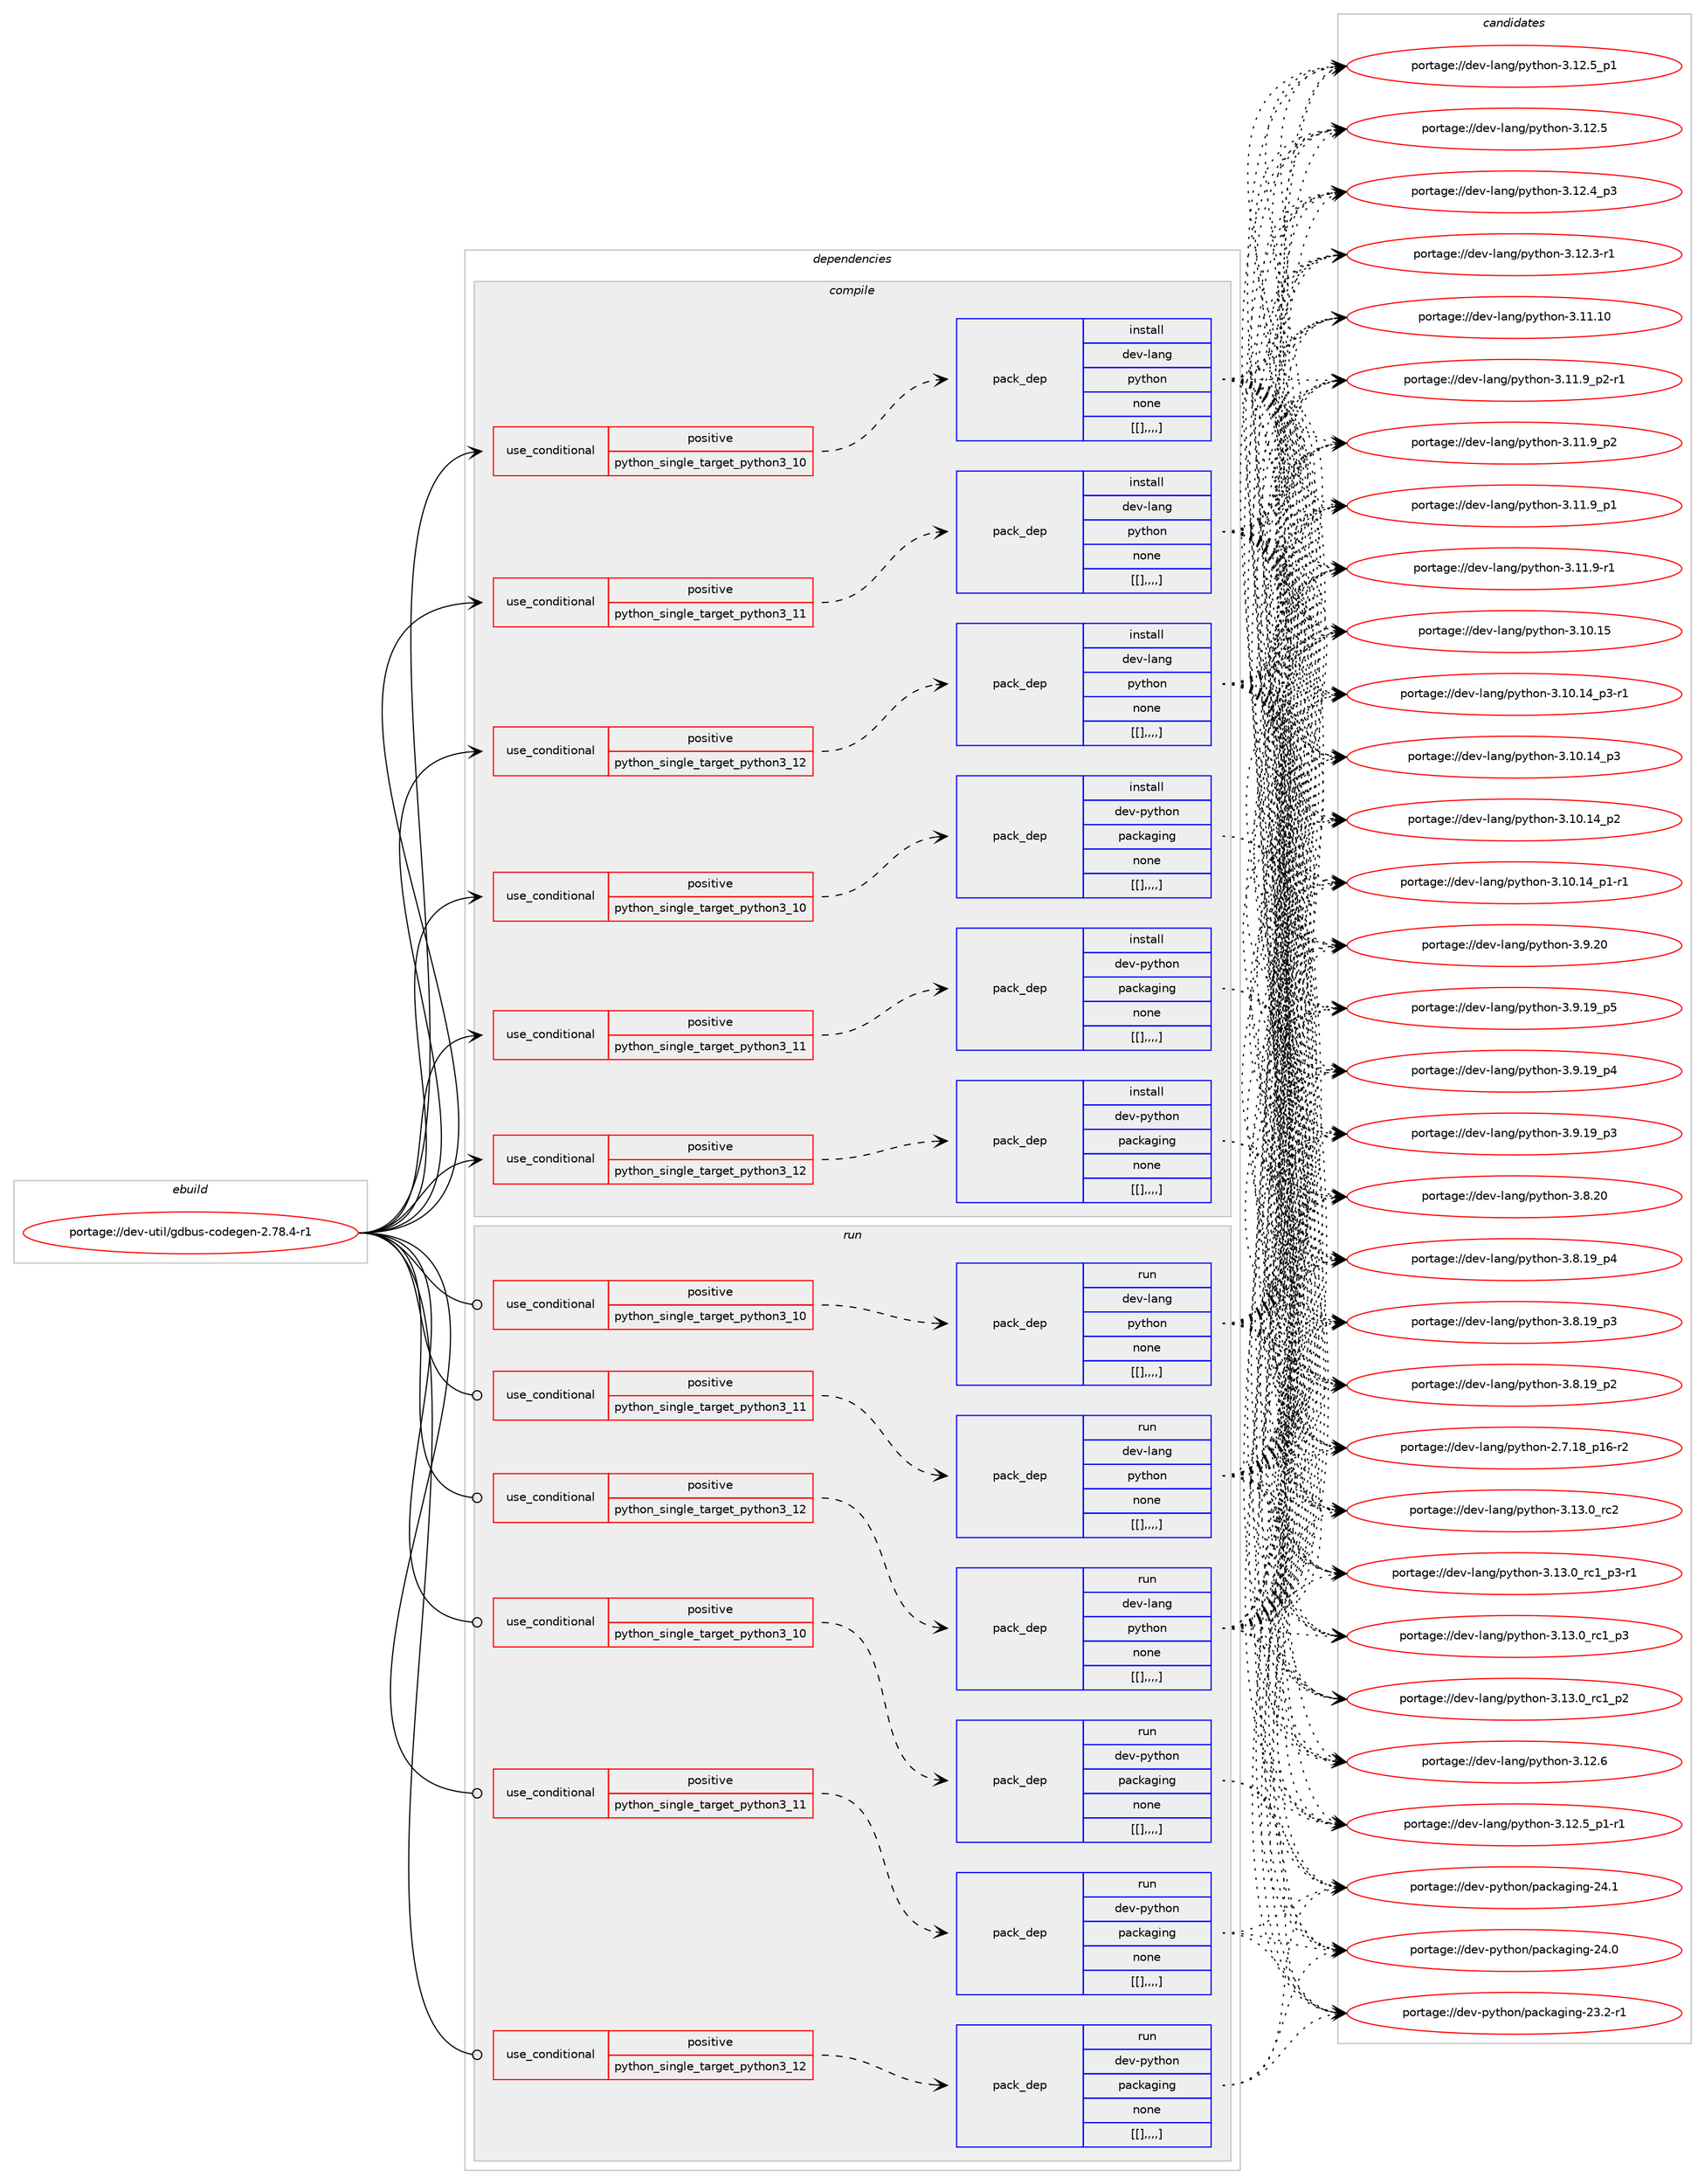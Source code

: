digraph prolog {

# *************
# Graph options
# *************

newrank=true;
concentrate=true;
compound=true;
graph [rankdir=LR,fontname=Helvetica,fontsize=10,ranksep=1.5];#, ranksep=2.5, nodesep=0.2];
edge  [arrowhead=vee];
node  [fontname=Helvetica,fontsize=10];

# **********
# The ebuild
# **********

subgraph cluster_leftcol {
color=gray;
label=<<i>ebuild</i>>;
id [label="portage://dev-util/gdbus-codegen-2.78.4-r1", color=red, width=4, href="../dev-util/gdbus-codegen-2.78.4-r1.svg"];
}

# ****************
# The dependencies
# ****************

subgraph cluster_midcol {
color=gray;
label=<<i>dependencies</i>>;
subgraph cluster_compile {
fillcolor="#eeeeee";
style=filled;
label=<<i>compile</i>>;
subgraph cond62164 {
dependency218023 [label=<<TABLE BORDER="0" CELLBORDER="1" CELLSPACING="0" CELLPADDING="4"><TR><TD ROWSPAN="3" CELLPADDING="10">use_conditional</TD></TR><TR><TD>positive</TD></TR><TR><TD>python_single_target_python3_10</TD></TR></TABLE>>, shape=none, color=red];
subgraph pack154457 {
dependency218024 [label=<<TABLE BORDER="0" CELLBORDER="1" CELLSPACING="0" CELLPADDING="4" WIDTH="220"><TR><TD ROWSPAN="6" CELLPADDING="30">pack_dep</TD></TR><TR><TD WIDTH="110">install</TD></TR><TR><TD>dev-lang</TD></TR><TR><TD>python</TD></TR><TR><TD>none</TD></TR><TR><TD>[[],,,,]</TD></TR></TABLE>>, shape=none, color=blue];
}
dependency218023:e -> dependency218024:w [weight=20,style="dashed",arrowhead="vee"];
}
id:e -> dependency218023:w [weight=20,style="solid",arrowhead="vee"];
subgraph cond62165 {
dependency218025 [label=<<TABLE BORDER="0" CELLBORDER="1" CELLSPACING="0" CELLPADDING="4"><TR><TD ROWSPAN="3" CELLPADDING="10">use_conditional</TD></TR><TR><TD>positive</TD></TR><TR><TD>python_single_target_python3_10</TD></TR></TABLE>>, shape=none, color=red];
subgraph pack154458 {
dependency218026 [label=<<TABLE BORDER="0" CELLBORDER="1" CELLSPACING="0" CELLPADDING="4" WIDTH="220"><TR><TD ROWSPAN="6" CELLPADDING="30">pack_dep</TD></TR><TR><TD WIDTH="110">install</TD></TR><TR><TD>dev-python</TD></TR><TR><TD>packaging</TD></TR><TR><TD>none</TD></TR><TR><TD>[[],,,,]</TD></TR></TABLE>>, shape=none, color=blue];
}
dependency218025:e -> dependency218026:w [weight=20,style="dashed",arrowhead="vee"];
}
id:e -> dependency218025:w [weight=20,style="solid",arrowhead="vee"];
subgraph cond62166 {
dependency218027 [label=<<TABLE BORDER="0" CELLBORDER="1" CELLSPACING="0" CELLPADDING="4"><TR><TD ROWSPAN="3" CELLPADDING="10">use_conditional</TD></TR><TR><TD>positive</TD></TR><TR><TD>python_single_target_python3_11</TD></TR></TABLE>>, shape=none, color=red];
subgraph pack154459 {
dependency218028 [label=<<TABLE BORDER="0" CELLBORDER="1" CELLSPACING="0" CELLPADDING="4" WIDTH="220"><TR><TD ROWSPAN="6" CELLPADDING="30">pack_dep</TD></TR><TR><TD WIDTH="110">install</TD></TR><TR><TD>dev-lang</TD></TR><TR><TD>python</TD></TR><TR><TD>none</TD></TR><TR><TD>[[],,,,]</TD></TR></TABLE>>, shape=none, color=blue];
}
dependency218027:e -> dependency218028:w [weight=20,style="dashed",arrowhead="vee"];
}
id:e -> dependency218027:w [weight=20,style="solid",arrowhead="vee"];
subgraph cond62167 {
dependency218029 [label=<<TABLE BORDER="0" CELLBORDER="1" CELLSPACING="0" CELLPADDING="4"><TR><TD ROWSPAN="3" CELLPADDING="10">use_conditional</TD></TR><TR><TD>positive</TD></TR><TR><TD>python_single_target_python3_11</TD></TR></TABLE>>, shape=none, color=red];
subgraph pack154460 {
dependency218030 [label=<<TABLE BORDER="0" CELLBORDER="1" CELLSPACING="0" CELLPADDING="4" WIDTH="220"><TR><TD ROWSPAN="6" CELLPADDING="30">pack_dep</TD></TR><TR><TD WIDTH="110">install</TD></TR><TR><TD>dev-python</TD></TR><TR><TD>packaging</TD></TR><TR><TD>none</TD></TR><TR><TD>[[],,,,]</TD></TR></TABLE>>, shape=none, color=blue];
}
dependency218029:e -> dependency218030:w [weight=20,style="dashed",arrowhead="vee"];
}
id:e -> dependency218029:w [weight=20,style="solid",arrowhead="vee"];
subgraph cond62168 {
dependency218031 [label=<<TABLE BORDER="0" CELLBORDER="1" CELLSPACING="0" CELLPADDING="4"><TR><TD ROWSPAN="3" CELLPADDING="10">use_conditional</TD></TR><TR><TD>positive</TD></TR><TR><TD>python_single_target_python3_12</TD></TR></TABLE>>, shape=none, color=red];
subgraph pack154461 {
dependency218032 [label=<<TABLE BORDER="0" CELLBORDER="1" CELLSPACING="0" CELLPADDING="4" WIDTH="220"><TR><TD ROWSPAN="6" CELLPADDING="30">pack_dep</TD></TR><TR><TD WIDTH="110">install</TD></TR><TR><TD>dev-lang</TD></TR><TR><TD>python</TD></TR><TR><TD>none</TD></TR><TR><TD>[[],,,,]</TD></TR></TABLE>>, shape=none, color=blue];
}
dependency218031:e -> dependency218032:w [weight=20,style="dashed",arrowhead="vee"];
}
id:e -> dependency218031:w [weight=20,style="solid",arrowhead="vee"];
subgraph cond62169 {
dependency218033 [label=<<TABLE BORDER="0" CELLBORDER="1" CELLSPACING="0" CELLPADDING="4"><TR><TD ROWSPAN="3" CELLPADDING="10">use_conditional</TD></TR><TR><TD>positive</TD></TR><TR><TD>python_single_target_python3_12</TD></TR></TABLE>>, shape=none, color=red];
subgraph pack154462 {
dependency218034 [label=<<TABLE BORDER="0" CELLBORDER="1" CELLSPACING="0" CELLPADDING="4" WIDTH="220"><TR><TD ROWSPAN="6" CELLPADDING="30">pack_dep</TD></TR><TR><TD WIDTH="110">install</TD></TR><TR><TD>dev-python</TD></TR><TR><TD>packaging</TD></TR><TR><TD>none</TD></TR><TR><TD>[[],,,,]</TD></TR></TABLE>>, shape=none, color=blue];
}
dependency218033:e -> dependency218034:w [weight=20,style="dashed",arrowhead="vee"];
}
id:e -> dependency218033:w [weight=20,style="solid",arrowhead="vee"];
}
subgraph cluster_compileandrun {
fillcolor="#eeeeee";
style=filled;
label=<<i>compile and run</i>>;
}
subgraph cluster_run {
fillcolor="#eeeeee";
style=filled;
label=<<i>run</i>>;
subgraph cond62170 {
dependency218035 [label=<<TABLE BORDER="0" CELLBORDER="1" CELLSPACING="0" CELLPADDING="4"><TR><TD ROWSPAN="3" CELLPADDING="10">use_conditional</TD></TR><TR><TD>positive</TD></TR><TR><TD>python_single_target_python3_10</TD></TR></TABLE>>, shape=none, color=red];
subgraph pack154463 {
dependency218036 [label=<<TABLE BORDER="0" CELLBORDER="1" CELLSPACING="0" CELLPADDING="4" WIDTH="220"><TR><TD ROWSPAN="6" CELLPADDING="30">pack_dep</TD></TR><TR><TD WIDTH="110">run</TD></TR><TR><TD>dev-lang</TD></TR><TR><TD>python</TD></TR><TR><TD>none</TD></TR><TR><TD>[[],,,,]</TD></TR></TABLE>>, shape=none, color=blue];
}
dependency218035:e -> dependency218036:w [weight=20,style="dashed",arrowhead="vee"];
}
id:e -> dependency218035:w [weight=20,style="solid",arrowhead="odot"];
subgraph cond62171 {
dependency218037 [label=<<TABLE BORDER="0" CELLBORDER="1" CELLSPACING="0" CELLPADDING="4"><TR><TD ROWSPAN="3" CELLPADDING="10">use_conditional</TD></TR><TR><TD>positive</TD></TR><TR><TD>python_single_target_python3_10</TD></TR></TABLE>>, shape=none, color=red];
subgraph pack154464 {
dependency218038 [label=<<TABLE BORDER="0" CELLBORDER="1" CELLSPACING="0" CELLPADDING="4" WIDTH="220"><TR><TD ROWSPAN="6" CELLPADDING="30">pack_dep</TD></TR><TR><TD WIDTH="110">run</TD></TR><TR><TD>dev-python</TD></TR><TR><TD>packaging</TD></TR><TR><TD>none</TD></TR><TR><TD>[[],,,,]</TD></TR></TABLE>>, shape=none, color=blue];
}
dependency218037:e -> dependency218038:w [weight=20,style="dashed",arrowhead="vee"];
}
id:e -> dependency218037:w [weight=20,style="solid",arrowhead="odot"];
subgraph cond62172 {
dependency218039 [label=<<TABLE BORDER="0" CELLBORDER="1" CELLSPACING="0" CELLPADDING="4"><TR><TD ROWSPAN="3" CELLPADDING="10">use_conditional</TD></TR><TR><TD>positive</TD></TR><TR><TD>python_single_target_python3_11</TD></TR></TABLE>>, shape=none, color=red];
subgraph pack154465 {
dependency218040 [label=<<TABLE BORDER="0" CELLBORDER="1" CELLSPACING="0" CELLPADDING="4" WIDTH="220"><TR><TD ROWSPAN="6" CELLPADDING="30">pack_dep</TD></TR><TR><TD WIDTH="110">run</TD></TR><TR><TD>dev-lang</TD></TR><TR><TD>python</TD></TR><TR><TD>none</TD></TR><TR><TD>[[],,,,]</TD></TR></TABLE>>, shape=none, color=blue];
}
dependency218039:e -> dependency218040:w [weight=20,style="dashed",arrowhead="vee"];
}
id:e -> dependency218039:w [weight=20,style="solid",arrowhead="odot"];
subgraph cond62173 {
dependency218041 [label=<<TABLE BORDER="0" CELLBORDER="1" CELLSPACING="0" CELLPADDING="4"><TR><TD ROWSPAN="3" CELLPADDING="10">use_conditional</TD></TR><TR><TD>positive</TD></TR><TR><TD>python_single_target_python3_11</TD></TR></TABLE>>, shape=none, color=red];
subgraph pack154466 {
dependency218042 [label=<<TABLE BORDER="0" CELLBORDER="1" CELLSPACING="0" CELLPADDING="4" WIDTH="220"><TR><TD ROWSPAN="6" CELLPADDING="30">pack_dep</TD></TR><TR><TD WIDTH="110">run</TD></TR><TR><TD>dev-python</TD></TR><TR><TD>packaging</TD></TR><TR><TD>none</TD></TR><TR><TD>[[],,,,]</TD></TR></TABLE>>, shape=none, color=blue];
}
dependency218041:e -> dependency218042:w [weight=20,style="dashed",arrowhead="vee"];
}
id:e -> dependency218041:w [weight=20,style="solid",arrowhead="odot"];
subgraph cond62174 {
dependency218043 [label=<<TABLE BORDER="0" CELLBORDER="1" CELLSPACING="0" CELLPADDING="4"><TR><TD ROWSPAN="3" CELLPADDING="10">use_conditional</TD></TR><TR><TD>positive</TD></TR><TR><TD>python_single_target_python3_12</TD></TR></TABLE>>, shape=none, color=red];
subgraph pack154467 {
dependency218044 [label=<<TABLE BORDER="0" CELLBORDER="1" CELLSPACING="0" CELLPADDING="4" WIDTH="220"><TR><TD ROWSPAN="6" CELLPADDING="30">pack_dep</TD></TR><TR><TD WIDTH="110">run</TD></TR><TR><TD>dev-lang</TD></TR><TR><TD>python</TD></TR><TR><TD>none</TD></TR><TR><TD>[[],,,,]</TD></TR></TABLE>>, shape=none, color=blue];
}
dependency218043:e -> dependency218044:w [weight=20,style="dashed",arrowhead="vee"];
}
id:e -> dependency218043:w [weight=20,style="solid",arrowhead="odot"];
subgraph cond62175 {
dependency218045 [label=<<TABLE BORDER="0" CELLBORDER="1" CELLSPACING="0" CELLPADDING="4"><TR><TD ROWSPAN="3" CELLPADDING="10">use_conditional</TD></TR><TR><TD>positive</TD></TR><TR><TD>python_single_target_python3_12</TD></TR></TABLE>>, shape=none, color=red];
subgraph pack154468 {
dependency218046 [label=<<TABLE BORDER="0" CELLBORDER="1" CELLSPACING="0" CELLPADDING="4" WIDTH="220"><TR><TD ROWSPAN="6" CELLPADDING="30">pack_dep</TD></TR><TR><TD WIDTH="110">run</TD></TR><TR><TD>dev-python</TD></TR><TR><TD>packaging</TD></TR><TR><TD>none</TD></TR><TR><TD>[[],,,,]</TD></TR></TABLE>>, shape=none, color=blue];
}
dependency218045:e -> dependency218046:w [weight=20,style="dashed",arrowhead="vee"];
}
id:e -> dependency218045:w [weight=20,style="solid",arrowhead="odot"];
}
}

# **************
# The candidates
# **************

subgraph cluster_choices {
rank=same;
color=gray;
label=<<i>candidates</i>>;

subgraph choice154457 {
color=black;
nodesep=1;
choice10010111845108971101034711212111610411111045514649514648951149950 [label="portage://dev-lang/python-3.13.0_rc2", color=red, width=4,href="../dev-lang/python-3.13.0_rc2.svg"];
choice1001011184510897110103471121211161041111104551464951464895114994995112514511449 [label="portage://dev-lang/python-3.13.0_rc1_p3-r1", color=red, width=4,href="../dev-lang/python-3.13.0_rc1_p3-r1.svg"];
choice100101118451089711010347112121116104111110455146495146489511499499511251 [label="portage://dev-lang/python-3.13.0_rc1_p3", color=red, width=4,href="../dev-lang/python-3.13.0_rc1_p3.svg"];
choice100101118451089711010347112121116104111110455146495146489511499499511250 [label="portage://dev-lang/python-3.13.0_rc1_p2", color=red, width=4,href="../dev-lang/python-3.13.0_rc1_p2.svg"];
choice10010111845108971101034711212111610411111045514649504654 [label="portage://dev-lang/python-3.12.6", color=red, width=4,href="../dev-lang/python-3.12.6.svg"];
choice1001011184510897110103471121211161041111104551464950465395112494511449 [label="portage://dev-lang/python-3.12.5_p1-r1", color=red, width=4,href="../dev-lang/python-3.12.5_p1-r1.svg"];
choice100101118451089711010347112121116104111110455146495046539511249 [label="portage://dev-lang/python-3.12.5_p1", color=red, width=4,href="../dev-lang/python-3.12.5_p1.svg"];
choice10010111845108971101034711212111610411111045514649504653 [label="portage://dev-lang/python-3.12.5", color=red, width=4,href="../dev-lang/python-3.12.5.svg"];
choice100101118451089711010347112121116104111110455146495046529511251 [label="portage://dev-lang/python-3.12.4_p3", color=red, width=4,href="../dev-lang/python-3.12.4_p3.svg"];
choice100101118451089711010347112121116104111110455146495046514511449 [label="portage://dev-lang/python-3.12.3-r1", color=red, width=4,href="../dev-lang/python-3.12.3-r1.svg"];
choice1001011184510897110103471121211161041111104551464949464948 [label="portage://dev-lang/python-3.11.10", color=red, width=4,href="../dev-lang/python-3.11.10.svg"];
choice1001011184510897110103471121211161041111104551464949465795112504511449 [label="portage://dev-lang/python-3.11.9_p2-r1", color=red, width=4,href="../dev-lang/python-3.11.9_p2-r1.svg"];
choice100101118451089711010347112121116104111110455146494946579511250 [label="portage://dev-lang/python-3.11.9_p2", color=red, width=4,href="../dev-lang/python-3.11.9_p2.svg"];
choice100101118451089711010347112121116104111110455146494946579511249 [label="portage://dev-lang/python-3.11.9_p1", color=red, width=4,href="../dev-lang/python-3.11.9_p1.svg"];
choice100101118451089711010347112121116104111110455146494946574511449 [label="portage://dev-lang/python-3.11.9-r1", color=red, width=4,href="../dev-lang/python-3.11.9-r1.svg"];
choice1001011184510897110103471121211161041111104551464948464953 [label="portage://dev-lang/python-3.10.15", color=red, width=4,href="../dev-lang/python-3.10.15.svg"];
choice100101118451089711010347112121116104111110455146494846495295112514511449 [label="portage://dev-lang/python-3.10.14_p3-r1", color=red, width=4,href="../dev-lang/python-3.10.14_p3-r1.svg"];
choice10010111845108971101034711212111610411111045514649484649529511251 [label="portage://dev-lang/python-3.10.14_p3", color=red, width=4,href="../dev-lang/python-3.10.14_p3.svg"];
choice10010111845108971101034711212111610411111045514649484649529511250 [label="portage://dev-lang/python-3.10.14_p2", color=red, width=4,href="../dev-lang/python-3.10.14_p2.svg"];
choice100101118451089711010347112121116104111110455146494846495295112494511449 [label="portage://dev-lang/python-3.10.14_p1-r1", color=red, width=4,href="../dev-lang/python-3.10.14_p1-r1.svg"];
choice10010111845108971101034711212111610411111045514657465048 [label="portage://dev-lang/python-3.9.20", color=red, width=4,href="../dev-lang/python-3.9.20.svg"];
choice100101118451089711010347112121116104111110455146574649579511253 [label="portage://dev-lang/python-3.9.19_p5", color=red, width=4,href="../dev-lang/python-3.9.19_p5.svg"];
choice100101118451089711010347112121116104111110455146574649579511252 [label="portage://dev-lang/python-3.9.19_p4", color=red, width=4,href="../dev-lang/python-3.9.19_p4.svg"];
choice100101118451089711010347112121116104111110455146574649579511251 [label="portage://dev-lang/python-3.9.19_p3", color=red, width=4,href="../dev-lang/python-3.9.19_p3.svg"];
choice10010111845108971101034711212111610411111045514656465048 [label="portage://dev-lang/python-3.8.20", color=red, width=4,href="../dev-lang/python-3.8.20.svg"];
choice100101118451089711010347112121116104111110455146564649579511252 [label="portage://dev-lang/python-3.8.19_p4", color=red, width=4,href="../dev-lang/python-3.8.19_p4.svg"];
choice100101118451089711010347112121116104111110455146564649579511251 [label="portage://dev-lang/python-3.8.19_p3", color=red, width=4,href="../dev-lang/python-3.8.19_p3.svg"];
choice100101118451089711010347112121116104111110455146564649579511250 [label="portage://dev-lang/python-3.8.19_p2", color=red, width=4,href="../dev-lang/python-3.8.19_p2.svg"];
choice100101118451089711010347112121116104111110455046554649569511249544511450 [label="portage://dev-lang/python-2.7.18_p16-r2", color=red, width=4,href="../dev-lang/python-2.7.18_p16-r2.svg"];
dependency218024:e -> choice10010111845108971101034711212111610411111045514649514648951149950:w [style=dotted,weight="100"];
dependency218024:e -> choice1001011184510897110103471121211161041111104551464951464895114994995112514511449:w [style=dotted,weight="100"];
dependency218024:e -> choice100101118451089711010347112121116104111110455146495146489511499499511251:w [style=dotted,weight="100"];
dependency218024:e -> choice100101118451089711010347112121116104111110455146495146489511499499511250:w [style=dotted,weight="100"];
dependency218024:e -> choice10010111845108971101034711212111610411111045514649504654:w [style=dotted,weight="100"];
dependency218024:e -> choice1001011184510897110103471121211161041111104551464950465395112494511449:w [style=dotted,weight="100"];
dependency218024:e -> choice100101118451089711010347112121116104111110455146495046539511249:w [style=dotted,weight="100"];
dependency218024:e -> choice10010111845108971101034711212111610411111045514649504653:w [style=dotted,weight="100"];
dependency218024:e -> choice100101118451089711010347112121116104111110455146495046529511251:w [style=dotted,weight="100"];
dependency218024:e -> choice100101118451089711010347112121116104111110455146495046514511449:w [style=dotted,weight="100"];
dependency218024:e -> choice1001011184510897110103471121211161041111104551464949464948:w [style=dotted,weight="100"];
dependency218024:e -> choice1001011184510897110103471121211161041111104551464949465795112504511449:w [style=dotted,weight="100"];
dependency218024:e -> choice100101118451089711010347112121116104111110455146494946579511250:w [style=dotted,weight="100"];
dependency218024:e -> choice100101118451089711010347112121116104111110455146494946579511249:w [style=dotted,weight="100"];
dependency218024:e -> choice100101118451089711010347112121116104111110455146494946574511449:w [style=dotted,weight="100"];
dependency218024:e -> choice1001011184510897110103471121211161041111104551464948464953:w [style=dotted,weight="100"];
dependency218024:e -> choice100101118451089711010347112121116104111110455146494846495295112514511449:w [style=dotted,weight="100"];
dependency218024:e -> choice10010111845108971101034711212111610411111045514649484649529511251:w [style=dotted,weight="100"];
dependency218024:e -> choice10010111845108971101034711212111610411111045514649484649529511250:w [style=dotted,weight="100"];
dependency218024:e -> choice100101118451089711010347112121116104111110455146494846495295112494511449:w [style=dotted,weight="100"];
dependency218024:e -> choice10010111845108971101034711212111610411111045514657465048:w [style=dotted,weight="100"];
dependency218024:e -> choice100101118451089711010347112121116104111110455146574649579511253:w [style=dotted,weight="100"];
dependency218024:e -> choice100101118451089711010347112121116104111110455146574649579511252:w [style=dotted,weight="100"];
dependency218024:e -> choice100101118451089711010347112121116104111110455146574649579511251:w [style=dotted,weight="100"];
dependency218024:e -> choice10010111845108971101034711212111610411111045514656465048:w [style=dotted,weight="100"];
dependency218024:e -> choice100101118451089711010347112121116104111110455146564649579511252:w [style=dotted,weight="100"];
dependency218024:e -> choice100101118451089711010347112121116104111110455146564649579511251:w [style=dotted,weight="100"];
dependency218024:e -> choice100101118451089711010347112121116104111110455146564649579511250:w [style=dotted,weight="100"];
dependency218024:e -> choice100101118451089711010347112121116104111110455046554649569511249544511450:w [style=dotted,weight="100"];
}
subgraph choice154458 {
color=black;
nodesep=1;
choice10010111845112121116104111110471129799107971031051101034550524649 [label="portage://dev-python/packaging-24.1", color=red, width=4,href="../dev-python/packaging-24.1.svg"];
choice10010111845112121116104111110471129799107971031051101034550524648 [label="portage://dev-python/packaging-24.0", color=red, width=4,href="../dev-python/packaging-24.0.svg"];
choice100101118451121211161041111104711297991079710310511010345505146504511449 [label="portage://dev-python/packaging-23.2-r1", color=red, width=4,href="../dev-python/packaging-23.2-r1.svg"];
dependency218026:e -> choice10010111845112121116104111110471129799107971031051101034550524649:w [style=dotted,weight="100"];
dependency218026:e -> choice10010111845112121116104111110471129799107971031051101034550524648:w [style=dotted,weight="100"];
dependency218026:e -> choice100101118451121211161041111104711297991079710310511010345505146504511449:w [style=dotted,weight="100"];
}
subgraph choice154459 {
color=black;
nodesep=1;
choice10010111845108971101034711212111610411111045514649514648951149950 [label="portage://dev-lang/python-3.13.0_rc2", color=red, width=4,href="../dev-lang/python-3.13.0_rc2.svg"];
choice1001011184510897110103471121211161041111104551464951464895114994995112514511449 [label="portage://dev-lang/python-3.13.0_rc1_p3-r1", color=red, width=4,href="../dev-lang/python-3.13.0_rc1_p3-r1.svg"];
choice100101118451089711010347112121116104111110455146495146489511499499511251 [label="portage://dev-lang/python-3.13.0_rc1_p3", color=red, width=4,href="../dev-lang/python-3.13.0_rc1_p3.svg"];
choice100101118451089711010347112121116104111110455146495146489511499499511250 [label="portage://dev-lang/python-3.13.0_rc1_p2", color=red, width=4,href="../dev-lang/python-3.13.0_rc1_p2.svg"];
choice10010111845108971101034711212111610411111045514649504654 [label="portage://dev-lang/python-3.12.6", color=red, width=4,href="../dev-lang/python-3.12.6.svg"];
choice1001011184510897110103471121211161041111104551464950465395112494511449 [label="portage://dev-lang/python-3.12.5_p1-r1", color=red, width=4,href="../dev-lang/python-3.12.5_p1-r1.svg"];
choice100101118451089711010347112121116104111110455146495046539511249 [label="portage://dev-lang/python-3.12.5_p1", color=red, width=4,href="../dev-lang/python-3.12.5_p1.svg"];
choice10010111845108971101034711212111610411111045514649504653 [label="portage://dev-lang/python-3.12.5", color=red, width=4,href="../dev-lang/python-3.12.5.svg"];
choice100101118451089711010347112121116104111110455146495046529511251 [label="portage://dev-lang/python-3.12.4_p3", color=red, width=4,href="../dev-lang/python-3.12.4_p3.svg"];
choice100101118451089711010347112121116104111110455146495046514511449 [label="portage://dev-lang/python-3.12.3-r1", color=red, width=4,href="../dev-lang/python-3.12.3-r1.svg"];
choice1001011184510897110103471121211161041111104551464949464948 [label="portage://dev-lang/python-3.11.10", color=red, width=4,href="../dev-lang/python-3.11.10.svg"];
choice1001011184510897110103471121211161041111104551464949465795112504511449 [label="portage://dev-lang/python-3.11.9_p2-r1", color=red, width=4,href="../dev-lang/python-3.11.9_p2-r1.svg"];
choice100101118451089711010347112121116104111110455146494946579511250 [label="portage://dev-lang/python-3.11.9_p2", color=red, width=4,href="../dev-lang/python-3.11.9_p2.svg"];
choice100101118451089711010347112121116104111110455146494946579511249 [label="portage://dev-lang/python-3.11.9_p1", color=red, width=4,href="../dev-lang/python-3.11.9_p1.svg"];
choice100101118451089711010347112121116104111110455146494946574511449 [label="portage://dev-lang/python-3.11.9-r1", color=red, width=4,href="../dev-lang/python-3.11.9-r1.svg"];
choice1001011184510897110103471121211161041111104551464948464953 [label="portage://dev-lang/python-3.10.15", color=red, width=4,href="../dev-lang/python-3.10.15.svg"];
choice100101118451089711010347112121116104111110455146494846495295112514511449 [label="portage://dev-lang/python-3.10.14_p3-r1", color=red, width=4,href="../dev-lang/python-3.10.14_p3-r1.svg"];
choice10010111845108971101034711212111610411111045514649484649529511251 [label="portage://dev-lang/python-3.10.14_p3", color=red, width=4,href="../dev-lang/python-3.10.14_p3.svg"];
choice10010111845108971101034711212111610411111045514649484649529511250 [label="portage://dev-lang/python-3.10.14_p2", color=red, width=4,href="../dev-lang/python-3.10.14_p2.svg"];
choice100101118451089711010347112121116104111110455146494846495295112494511449 [label="portage://dev-lang/python-3.10.14_p1-r1", color=red, width=4,href="../dev-lang/python-3.10.14_p1-r1.svg"];
choice10010111845108971101034711212111610411111045514657465048 [label="portage://dev-lang/python-3.9.20", color=red, width=4,href="../dev-lang/python-3.9.20.svg"];
choice100101118451089711010347112121116104111110455146574649579511253 [label="portage://dev-lang/python-3.9.19_p5", color=red, width=4,href="../dev-lang/python-3.9.19_p5.svg"];
choice100101118451089711010347112121116104111110455146574649579511252 [label="portage://dev-lang/python-3.9.19_p4", color=red, width=4,href="../dev-lang/python-3.9.19_p4.svg"];
choice100101118451089711010347112121116104111110455146574649579511251 [label="portage://dev-lang/python-3.9.19_p3", color=red, width=4,href="../dev-lang/python-3.9.19_p3.svg"];
choice10010111845108971101034711212111610411111045514656465048 [label="portage://dev-lang/python-3.8.20", color=red, width=4,href="../dev-lang/python-3.8.20.svg"];
choice100101118451089711010347112121116104111110455146564649579511252 [label="portage://dev-lang/python-3.8.19_p4", color=red, width=4,href="../dev-lang/python-3.8.19_p4.svg"];
choice100101118451089711010347112121116104111110455146564649579511251 [label="portage://dev-lang/python-3.8.19_p3", color=red, width=4,href="../dev-lang/python-3.8.19_p3.svg"];
choice100101118451089711010347112121116104111110455146564649579511250 [label="portage://dev-lang/python-3.8.19_p2", color=red, width=4,href="../dev-lang/python-3.8.19_p2.svg"];
choice100101118451089711010347112121116104111110455046554649569511249544511450 [label="portage://dev-lang/python-2.7.18_p16-r2", color=red, width=4,href="../dev-lang/python-2.7.18_p16-r2.svg"];
dependency218028:e -> choice10010111845108971101034711212111610411111045514649514648951149950:w [style=dotted,weight="100"];
dependency218028:e -> choice1001011184510897110103471121211161041111104551464951464895114994995112514511449:w [style=dotted,weight="100"];
dependency218028:e -> choice100101118451089711010347112121116104111110455146495146489511499499511251:w [style=dotted,weight="100"];
dependency218028:e -> choice100101118451089711010347112121116104111110455146495146489511499499511250:w [style=dotted,weight="100"];
dependency218028:e -> choice10010111845108971101034711212111610411111045514649504654:w [style=dotted,weight="100"];
dependency218028:e -> choice1001011184510897110103471121211161041111104551464950465395112494511449:w [style=dotted,weight="100"];
dependency218028:e -> choice100101118451089711010347112121116104111110455146495046539511249:w [style=dotted,weight="100"];
dependency218028:e -> choice10010111845108971101034711212111610411111045514649504653:w [style=dotted,weight="100"];
dependency218028:e -> choice100101118451089711010347112121116104111110455146495046529511251:w [style=dotted,weight="100"];
dependency218028:e -> choice100101118451089711010347112121116104111110455146495046514511449:w [style=dotted,weight="100"];
dependency218028:e -> choice1001011184510897110103471121211161041111104551464949464948:w [style=dotted,weight="100"];
dependency218028:e -> choice1001011184510897110103471121211161041111104551464949465795112504511449:w [style=dotted,weight="100"];
dependency218028:e -> choice100101118451089711010347112121116104111110455146494946579511250:w [style=dotted,weight="100"];
dependency218028:e -> choice100101118451089711010347112121116104111110455146494946579511249:w [style=dotted,weight="100"];
dependency218028:e -> choice100101118451089711010347112121116104111110455146494946574511449:w [style=dotted,weight="100"];
dependency218028:e -> choice1001011184510897110103471121211161041111104551464948464953:w [style=dotted,weight="100"];
dependency218028:e -> choice100101118451089711010347112121116104111110455146494846495295112514511449:w [style=dotted,weight="100"];
dependency218028:e -> choice10010111845108971101034711212111610411111045514649484649529511251:w [style=dotted,weight="100"];
dependency218028:e -> choice10010111845108971101034711212111610411111045514649484649529511250:w [style=dotted,weight="100"];
dependency218028:e -> choice100101118451089711010347112121116104111110455146494846495295112494511449:w [style=dotted,weight="100"];
dependency218028:e -> choice10010111845108971101034711212111610411111045514657465048:w [style=dotted,weight="100"];
dependency218028:e -> choice100101118451089711010347112121116104111110455146574649579511253:w [style=dotted,weight="100"];
dependency218028:e -> choice100101118451089711010347112121116104111110455146574649579511252:w [style=dotted,weight="100"];
dependency218028:e -> choice100101118451089711010347112121116104111110455146574649579511251:w [style=dotted,weight="100"];
dependency218028:e -> choice10010111845108971101034711212111610411111045514656465048:w [style=dotted,weight="100"];
dependency218028:e -> choice100101118451089711010347112121116104111110455146564649579511252:w [style=dotted,weight="100"];
dependency218028:e -> choice100101118451089711010347112121116104111110455146564649579511251:w [style=dotted,weight="100"];
dependency218028:e -> choice100101118451089711010347112121116104111110455146564649579511250:w [style=dotted,weight="100"];
dependency218028:e -> choice100101118451089711010347112121116104111110455046554649569511249544511450:w [style=dotted,weight="100"];
}
subgraph choice154460 {
color=black;
nodesep=1;
choice10010111845112121116104111110471129799107971031051101034550524649 [label="portage://dev-python/packaging-24.1", color=red, width=4,href="../dev-python/packaging-24.1.svg"];
choice10010111845112121116104111110471129799107971031051101034550524648 [label="portage://dev-python/packaging-24.0", color=red, width=4,href="../dev-python/packaging-24.0.svg"];
choice100101118451121211161041111104711297991079710310511010345505146504511449 [label="portage://dev-python/packaging-23.2-r1", color=red, width=4,href="../dev-python/packaging-23.2-r1.svg"];
dependency218030:e -> choice10010111845112121116104111110471129799107971031051101034550524649:w [style=dotted,weight="100"];
dependency218030:e -> choice10010111845112121116104111110471129799107971031051101034550524648:w [style=dotted,weight="100"];
dependency218030:e -> choice100101118451121211161041111104711297991079710310511010345505146504511449:w [style=dotted,weight="100"];
}
subgraph choice154461 {
color=black;
nodesep=1;
choice10010111845108971101034711212111610411111045514649514648951149950 [label="portage://dev-lang/python-3.13.0_rc2", color=red, width=4,href="../dev-lang/python-3.13.0_rc2.svg"];
choice1001011184510897110103471121211161041111104551464951464895114994995112514511449 [label="portage://dev-lang/python-3.13.0_rc1_p3-r1", color=red, width=4,href="../dev-lang/python-3.13.0_rc1_p3-r1.svg"];
choice100101118451089711010347112121116104111110455146495146489511499499511251 [label="portage://dev-lang/python-3.13.0_rc1_p3", color=red, width=4,href="../dev-lang/python-3.13.0_rc1_p3.svg"];
choice100101118451089711010347112121116104111110455146495146489511499499511250 [label="portage://dev-lang/python-3.13.0_rc1_p2", color=red, width=4,href="../dev-lang/python-3.13.0_rc1_p2.svg"];
choice10010111845108971101034711212111610411111045514649504654 [label="portage://dev-lang/python-3.12.6", color=red, width=4,href="../dev-lang/python-3.12.6.svg"];
choice1001011184510897110103471121211161041111104551464950465395112494511449 [label="portage://dev-lang/python-3.12.5_p1-r1", color=red, width=4,href="../dev-lang/python-3.12.5_p1-r1.svg"];
choice100101118451089711010347112121116104111110455146495046539511249 [label="portage://dev-lang/python-3.12.5_p1", color=red, width=4,href="../dev-lang/python-3.12.5_p1.svg"];
choice10010111845108971101034711212111610411111045514649504653 [label="portage://dev-lang/python-3.12.5", color=red, width=4,href="../dev-lang/python-3.12.5.svg"];
choice100101118451089711010347112121116104111110455146495046529511251 [label="portage://dev-lang/python-3.12.4_p3", color=red, width=4,href="../dev-lang/python-3.12.4_p3.svg"];
choice100101118451089711010347112121116104111110455146495046514511449 [label="portage://dev-lang/python-3.12.3-r1", color=red, width=4,href="../dev-lang/python-3.12.3-r1.svg"];
choice1001011184510897110103471121211161041111104551464949464948 [label="portage://dev-lang/python-3.11.10", color=red, width=4,href="../dev-lang/python-3.11.10.svg"];
choice1001011184510897110103471121211161041111104551464949465795112504511449 [label="portage://dev-lang/python-3.11.9_p2-r1", color=red, width=4,href="../dev-lang/python-3.11.9_p2-r1.svg"];
choice100101118451089711010347112121116104111110455146494946579511250 [label="portage://dev-lang/python-3.11.9_p2", color=red, width=4,href="../dev-lang/python-3.11.9_p2.svg"];
choice100101118451089711010347112121116104111110455146494946579511249 [label="portage://dev-lang/python-3.11.9_p1", color=red, width=4,href="../dev-lang/python-3.11.9_p1.svg"];
choice100101118451089711010347112121116104111110455146494946574511449 [label="portage://dev-lang/python-3.11.9-r1", color=red, width=4,href="../dev-lang/python-3.11.9-r1.svg"];
choice1001011184510897110103471121211161041111104551464948464953 [label="portage://dev-lang/python-3.10.15", color=red, width=4,href="../dev-lang/python-3.10.15.svg"];
choice100101118451089711010347112121116104111110455146494846495295112514511449 [label="portage://dev-lang/python-3.10.14_p3-r1", color=red, width=4,href="../dev-lang/python-3.10.14_p3-r1.svg"];
choice10010111845108971101034711212111610411111045514649484649529511251 [label="portage://dev-lang/python-3.10.14_p3", color=red, width=4,href="../dev-lang/python-3.10.14_p3.svg"];
choice10010111845108971101034711212111610411111045514649484649529511250 [label="portage://dev-lang/python-3.10.14_p2", color=red, width=4,href="../dev-lang/python-3.10.14_p2.svg"];
choice100101118451089711010347112121116104111110455146494846495295112494511449 [label="portage://dev-lang/python-3.10.14_p1-r1", color=red, width=4,href="../dev-lang/python-3.10.14_p1-r1.svg"];
choice10010111845108971101034711212111610411111045514657465048 [label="portage://dev-lang/python-3.9.20", color=red, width=4,href="../dev-lang/python-3.9.20.svg"];
choice100101118451089711010347112121116104111110455146574649579511253 [label="portage://dev-lang/python-3.9.19_p5", color=red, width=4,href="../dev-lang/python-3.9.19_p5.svg"];
choice100101118451089711010347112121116104111110455146574649579511252 [label="portage://dev-lang/python-3.9.19_p4", color=red, width=4,href="../dev-lang/python-3.9.19_p4.svg"];
choice100101118451089711010347112121116104111110455146574649579511251 [label="portage://dev-lang/python-3.9.19_p3", color=red, width=4,href="../dev-lang/python-3.9.19_p3.svg"];
choice10010111845108971101034711212111610411111045514656465048 [label="portage://dev-lang/python-3.8.20", color=red, width=4,href="../dev-lang/python-3.8.20.svg"];
choice100101118451089711010347112121116104111110455146564649579511252 [label="portage://dev-lang/python-3.8.19_p4", color=red, width=4,href="../dev-lang/python-3.8.19_p4.svg"];
choice100101118451089711010347112121116104111110455146564649579511251 [label="portage://dev-lang/python-3.8.19_p3", color=red, width=4,href="../dev-lang/python-3.8.19_p3.svg"];
choice100101118451089711010347112121116104111110455146564649579511250 [label="portage://dev-lang/python-3.8.19_p2", color=red, width=4,href="../dev-lang/python-3.8.19_p2.svg"];
choice100101118451089711010347112121116104111110455046554649569511249544511450 [label="portage://dev-lang/python-2.7.18_p16-r2", color=red, width=4,href="../dev-lang/python-2.7.18_p16-r2.svg"];
dependency218032:e -> choice10010111845108971101034711212111610411111045514649514648951149950:w [style=dotted,weight="100"];
dependency218032:e -> choice1001011184510897110103471121211161041111104551464951464895114994995112514511449:w [style=dotted,weight="100"];
dependency218032:e -> choice100101118451089711010347112121116104111110455146495146489511499499511251:w [style=dotted,weight="100"];
dependency218032:e -> choice100101118451089711010347112121116104111110455146495146489511499499511250:w [style=dotted,weight="100"];
dependency218032:e -> choice10010111845108971101034711212111610411111045514649504654:w [style=dotted,weight="100"];
dependency218032:e -> choice1001011184510897110103471121211161041111104551464950465395112494511449:w [style=dotted,weight="100"];
dependency218032:e -> choice100101118451089711010347112121116104111110455146495046539511249:w [style=dotted,weight="100"];
dependency218032:e -> choice10010111845108971101034711212111610411111045514649504653:w [style=dotted,weight="100"];
dependency218032:e -> choice100101118451089711010347112121116104111110455146495046529511251:w [style=dotted,weight="100"];
dependency218032:e -> choice100101118451089711010347112121116104111110455146495046514511449:w [style=dotted,weight="100"];
dependency218032:e -> choice1001011184510897110103471121211161041111104551464949464948:w [style=dotted,weight="100"];
dependency218032:e -> choice1001011184510897110103471121211161041111104551464949465795112504511449:w [style=dotted,weight="100"];
dependency218032:e -> choice100101118451089711010347112121116104111110455146494946579511250:w [style=dotted,weight="100"];
dependency218032:e -> choice100101118451089711010347112121116104111110455146494946579511249:w [style=dotted,weight="100"];
dependency218032:e -> choice100101118451089711010347112121116104111110455146494946574511449:w [style=dotted,weight="100"];
dependency218032:e -> choice1001011184510897110103471121211161041111104551464948464953:w [style=dotted,weight="100"];
dependency218032:e -> choice100101118451089711010347112121116104111110455146494846495295112514511449:w [style=dotted,weight="100"];
dependency218032:e -> choice10010111845108971101034711212111610411111045514649484649529511251:w [style=dotted,weight="100"];
dependency218032:e -> choice10010111845108971101034711212111610411111045514649484649529511250:w [style=dotted,weight="100"];
dependency218032:e -> choice100101118451089711010347112121116104111110455146494846495295112494511449:w [style=dotted,weight="100"];
dependency218032:e -> choice10010111845108971101034711212111610411111045514657465048:w [style=dotted,weight="100"];
dependency218032:e -> choice100101118451089711010347112121116104111110455146574649579511253:w [style=dotted,weight="100"];
dependency218032:e -> choice100101118451089711010347112121116104111110455146574649579511252:w [style=dotted,weight="100"];
dependency218032:e -> choice100101118451089711010347112121116104111110455146574649579511251:w [style=dotted,weight="100"];
dependency218032:e -> choice10010111845108971101034711212111610411111045514656465048:w [style=dotted,weight="100"];
dependency218032:e -> choice100101118451089711010347112121116104111110455146564649579511252:w [style=dotted,weight="100"];
dependency218032:e -> choice100101118451089711010347112121116104111110455146564649579511251:w [style=dotted,weight="100"];
dependency218032:e -> choice100101118451089711010347112121116104111110455146564649579511250:w [style=dotted,weight="100"];
dependency218032:e -> choice100101118451089711010347112121116104111110455046554649569511249544511450:w [style=dotted,weight="100"];
}
subgraph choice154462 {
color=black;
nodesep=1;
choice10010111845112121116104111110471129799107971031051101034550524649 [label="portage://dev-python/packaging-24.1", color=red, width=4,href="../dev-python/packaging-24.1.svg"];
choice10010111845112121116104111110471129799107971031051101034550524648 [label="portage://dev-python/packaging-24.0", color=red, width=4,href="../dev-python/packaging-24.0.svg"];
choice100101118451121211161041111104711297991079710310511010345505146504511449 [label="portage://dev-python/packaging-23.2-r1", color=red, width=4,href="../dev-python/packaging-23.2-r1.svg"];
dependency218034:e -> choice10010111845112121116104111110471129799107971031051101034550524649:w [style=dotted,weight="100"];
dependency218034:e -> choice10010111845112121116104111110471129799107971031051101034550524648:w [style=dotted,weight="100"];
dependency218034:e -> choice100101118451121211161041111104711297991079710310511010345505146504511449:w [style=dotted,weight="100"];
}
subgraph choice154463 {
color=black;
nodesep=1;
choice10010111845108971101034711212111610411111045514649514648951149950 [label="portage://dev-lang/python-3.13.0_rc2", color=red, width=4,href="../dev-lang/python-3.13.0_rc2.svg"];
choice1001011184510897110103471121211161041111104551464951464895114994995112514511449 [label="portage://dev-lang/python-3.13.0_rc1_p3-r1", color=red, width=4,href="../dev-lang/python-3.13.0_rc1_p3-r1.svg"];
choice100101118451089711010347112121116104111110455146495146489511499499511251 [label="portage://dev-lang/python-3.13.0_rc1_p3", color=red, width=4,href="../dev-lang/python-3.13.0_rc1_p3.svg"];
choice100101118451089711010347112121116104111110455146495146489511499499511250 [label="portage://dev-lang/python-3.13.0_rc1_p2", color=red, width=4,href="../dev-lang/python-3.13.0_rc1_p2.svg"];
choice10010111845108971101034711212111610411111045514649504654 [label="portage://dev-lang/python-3.12.6", color=red, width=4,href="../dev-lang/python-3.12.6.svg"];
choice1001011184510897110103471121211161041111104551464950465395112494511449 [label="portage://dev-lang/python-3.12.5_p1-r1", color=red, width=4,href="../dev-lang/python-3.12.5_p1-r1.svg"];
choice100101118451089711010347112121116104111110455146495046539511249 [label="portage://dev-lang/python-3.12.5_p1", color=red, width=4,href="../dev-lang/python-3.12.5_p1.svg"];
choice10010111845108971101034711212111610411111045514649504653 [label="portage://dev-lang/python-3.12.5", color=red, width=4,href="../dev-lang/python-3.12.5.svg"];
choice100101118451089711010347112121116104111110455146495046529511251 [label="portage://dev-lang/python-3.12.4_p3", color=red, width=4,href="../dev-lang/python-3.12.4_p3.svg"];
choice100101118451089711010347112121116104111110455146495046514511449 [label="portage://dev-lang/python-3.12.3-r1", color=red, width=4,href="../dev-lang/python-3.12.3-r1.svg"];
choice1001011184510897110103471121211161041111104551464949464948 [label="portage://dev-lang/python-3.11.10", color=red, width=4,href="../dev-lang/python-3.11.10.svg"];
choice1001011184510897110103471121211161041111104551464949465795112504511449 [label="portage://dev-lang/python-3.11.9_p2-r1", color=red, width=4,href="../dev-lang/python-3.11.9_p2-r1.svg"];
choice100101118451089711010347112121116104111110455146494946579511250 [label="portage://dev-lang/python-3.11.9_p2", color=red, width=4,href="../dev-lang/python-3.11.9_p2.svg"];
choice100101118451089711010347112121116104111110455146494946579511249 [label="portage://dev-lang/python-3.11.9_p1", color=red, width=4,href="../dev-lang/python-3.11.9_p1.svg"];
choice100101118451089711010347112121116104111110455146494946574511449 [label="portage://dev-lang/python-3.11.9-r1", color=red, width=4,href="../dev-lang/python-3.11.9-r1.svg"];
choice1001011184510897110103471121211161041111104551464948464953 [label="portage://dev-lang/python-3.10.15", color=red, width=4,href="../dev-lang/python-3.10.15.svg"];
choice100101118451089711010347112121116104111110455146494846495295112514511449 [label="portage://dev-lang/python-3.10.14_p3-r1", color=red, width=4,href="../dev-lang/python-3.10.14_p3-r1.svg"];
choice10010111845108971101034711212111610411111045514649484649529511251 [label="portage://dev-lang/python-3.10.14_p3", color=red, width=4,href="../dev-lang/python-3.10.14_p3.svg"];
choice10010111845108971101034711212111610411111045514649484649529511250 [label="portage://dev-lang/python-3.10.14_p2", color=red, width=4,href="../dev-lang/python-3.10.14_p2.svg"];
choice100101118451089711010347112121116104111110455146494846495295112494511449 [label="portage://dev-lang/python-3.10.14_p1-r1", color=red, width=4,href="../dev-lang/python-3.10.14_p1-r1.svg"];
choice10010111845108971101034711212111610411111045514657465048 [label="portage://dev-lang/python-3.9.20", color=red, width=4,href="../dev-lang/python-3.9.20.svg"];
choice100101118451089711010347112121116104111110455146574649579511253 [label="portage://dev-lang/python-3.9.19_p5", color=red, width=4,href="../dev-lang/python-3.9.19_p5.svg"];
choice100101118451089711010347112121116104111110455146574649579511252 [label="portage://dev-lang/python-3.9.19_p4", color=red, width=4,href="../dev-lang/python-3.9.19_p4.svg"];
choice100101118451089711010347112121116104111110455146574649579511251 [label="portage://dev-lang/python-3.9.19_p3", color=red, width=4,href="../dev-lang/python-3.9.19_p3.svg"];
choice10010111845108971101034711212111610411111045514656465048 [label="portage://dev-lang/python-3.8.20", color=red, width=4,href="../dev-lang/python-3.8.20.svg"];
choice100101118451089711010347112121116104111110455146564649579511252 [label="portage://dev-lang/python-3.8.19_p4", color=red, width=4,href="../dev-lang/python-3.8.19_p4.svg"];
choice100101118451089711010347112121116104111110455146564649579511251 [label="portage://dev-lang/python-3.8.19_p3", color=red, width=4,href="../dev-lang/python-3.8.19_p3.svg"];
choice100101118451089711010347112121116104111110455146564649579511250 [label="portage://dev-lang/python-3.8.19_p2", color=red, width=4,href="../dev-lang/python-3.8.19_p2.svg"];
choice100101118451089711010347112121116104111110455046554649569511249544511450 [label="portage://dev-lang/python-2.7.18_p16-r2", color=red, width=4,href="../dev-lang/python-2.7.18_p16-r2.svg"];
dependency218036:e -> choice10010111845108971101034711212111610411111045514649514648951149950:w [style=dotted,weight="100"];
dependency218036:e -> choice1001011184510897110103471121211161041111104551464951464895114994995112514511449:w [style=dotted,weight="100"];
dependency218036:e -> choice100101118451089711010347112121116104111110455146495146489511499499511251:w [style=dotted,weight="100"];
dependency218036:e -> choice100101118451089711010347112121116104111110455146495146489511499499511250:w [style=dotted,weight="100"];
dependency218036:e -> choice10010111845108971101034711212111610411111045514649504654:w [style=dotted,weight="100"];
dependency218036:e -> choice1001011184510897110103471121211161041111104551464950465395112494511449:w [style=dotted,weight="100"];
dependency218036:e -> choice100101118451089711010347112121116104111110455146495046539511249:w [style=dotted,weight="100"];
dependency218036:e -> choice10010111845108971101034711212111610411111045514649504653:w [style=dotted,weight="100"];
dependency218036:e -> choice100101118451089711010347112121116104111110455146495046529511251:w [style=dotted,weight="100"];
dependency218036:e -> choice100101118451089711010347112121116104111110455146495046514511449:w [style=dotted,weight="100"];
dependency218036:e -> choice1001011184510897110103471121211161041111104551464949464948:w [style=dotted,weight="100"];
dependency218036:e -> choice1001011184510897110103471121211161041111104551464949465795112504511449:w [style=dotted,weight="100"];
dependency218036:e -> choice100101118451089711010347112121116104111110455146494946579511250:w [style=dotted,weight="100"];
dependency218036:e -> choice100101118451089711010347112121116104111110455146494946579511249:w [style=dotted,weight="100"];
dependency218036:e -> choice100101118451089711010347112121116104111110455146494946574511449:w [style=dotted,weight="100"];
dependency218036:e -> choice1001011184510897110103471121211161041111104551464948464953:w [style=dotted,weight="100"];
dependency218036:e -> choice100101118451089711010347112121116104111110455146494846495295112514511449:w [style=dotted,weight="100"];
dependency218036:e -> choice10010111845108971101034711212111610411111045514649484649529511251:w [style=dotted,weight="100"];
dependency218036:e -> choice10010111845108971101034711212111610411111045514649484649529511250:w [style=dotted,weight="100"];
dependency218036:e -> choice100101118451089711010347112121116104111110455146494846495295112494511449:w [style=dotted,weight="100"];
dependency218036:e -> choice10010111845108971101034711212111610411111045514657465048:w [style=dotted,weight="100"];
dependency218036:e -> choice100101118451089711010347112121116104111110455146574649579511253:w [style=dotted,weight="100"];
dependency218036:e -> choice100101118451089711010347112121116104111110455146574649579511252:w [style=dotted,weight="100"];
dependency218036:e -> choice100101118451089711010347112121116104111110455146574649579511251:w [style=dotted,weight="100"];
dependency218036:e -> choice10010111845108971101034711212111610411111045514656465048:w [style=dotted,weight="100"];
dependency218036:e -> choice100101118451089711010347112121116104111110455146564649579511252:w [style=dotted,weight="100"];
dependency218036:e -> choice100101118451089711010347112121116104111110455146564649579511251:w [style=dotted,weight="100"];
dependency218036:e -> choice100101118451089711010347112121116104111110455146564649579511250:w [style=dotted,weight="100"];
dependency218036:e -> choice100101118451089711010347112121116104111110455046554649569511249544511450:w [style=dotted,weight="100"];
}
subgraph choice154464 {
color=black;
nodesep=1;
choice10010111845112121116104111110471129799107971031051101034550524649 [label="portage://dev-python/packaging-24.1", color=red, width=4,href="../dev-python/packaging-24.1.svg"];
choice10010111845112121116104111110471129799107971031051101034550524648 [label="portage://dev-python/packaging-24.0", color=red, width=4,href="../dev-python/packaging-24.0.svg"];
choice100101118451121211161041111104711297991079710310511010345505146504511449 [label="portage://dev-python/packaging-23.2-r1", color=red, width=4,href="../dev-python/packaging-23.2-r1.svg"];
dependency218038:e -> choice10010111845112121116104111110471129799107971031051101034550524649:w [style=dotted,weight="100"];
dependency218038:e -> choice10010111845112121116104111110471129799107971031051101034550524648:w [style=dotted,weight="100"];
dependency218038:e -> choice100101118451121211161041111104711297991079710310511010345505146504511449:w [style=dotted,weight="100"];
}
subgraph choice154465 {
color=black;
nodesep=1;
choice10010111845108971101034711212111610411111045514649514648951149950 [label="portage://dev-lang/python-3.13.0_rc2", color=red, width=4,href="../dev-lang/python-3.13.0_rc2.svg"];
choice1001011184510897110103471121211161041111104551464951464895114994995112514511449 [label="portage://dev-lang/python-3.13.0_rc1_p3-r1", color=red, width=4,href="../dev-lang/python-3.13.0_rc1_p3-r1.svg"];
choice100101118451089711010347112121116104111110455146495146489511499499511251 [label="portage://dev-lang/python-3.13.0_rc1_p3", color=red, width=4,href="../dev-lang/python-3.13.0_rc1_p3.svg"];
choice100101118451089711010347112121116104111110455146495146489511499499511250 [label="portage://dev-lang/python-3.13.0_rc1_p2", color=red, width=4,href="../dev-lang/python-3.13.0_rc1_p2.svg"];
choice10010111845108971101034711212111610411111045514649504654 [label="portage://dev-lang/python-3.12.6", color=red, width=4,href="../dev-lang/python-3.12.6.svg"];
choice1001011184510897110103471121211161041111104551464950465395112494511449 [label="portage://dev-lang/python-3.12.5_p1-r1", color=red, width=4,href="../dev-lang/python-3.12.5_p1-r1.svg"];
choice100101118451089711010347112121116104111110455146495046539511249 [label="portage://dev-lang/python-3.12.5_p1", color=red, width=4,href="../dev-lang/python-3.12.5_p1.svg"];
choice10010111845108971101034711212111610411111045514649504653 [label="portage://dev-lang/python-3.12.5", color=red, width=4,href="../dev-lang/python-3.12.5.svg"];
choice100101118451089711010347112121116104111110455146495046529511251 [label="portage://dev-lang/python-3.12.4_p3", color=red, width=4,href="../dev-lang/python-3.12.4_p3.svg"];
choice100101118451089711010347112121116104111110455146495046514511449 [label="portage://dev-lang/python-3.12.3-r1", color=red, width=4,href="../dev-lang/python-3.12.3-r1.svg"];
choice1001011184510897110103471121211161041111104551464949464948 [label="portage://dev-lang/python-3.11.10", color=red, width=4,href="../dev-lang/python-3.11.10.svg"];
choice1001011184510897110103471121211161041111104551464949465795112504511449 [label="portage://dev-lang/python-3.11.9_p2-r1", color=red, width=4,href="../dev-lang/python-3.11.9_p2-r1.svg"];
choice100101118451089711010347112121116104111110455146494946579511250 [label="portage://dev-lang/python-3.11.9_p2", color=red, width=4,href="../dev-lang/python-3.11.9_p2.svg"];
choice100101118451089711010347112121116104111110455146494946579511249 [label="portage://dev-lang/python-3.11.9_p1", color=red, width=4,href="../dev-lang/python-3.11.9_p1.svg"];
choice100101118451089711010347112121116104111110455146494946574511449 [label="portage://dev-lang/python-3.11.9-r1", color=red, width=4,href="../dev-lang/python-3.11.9-r1.svg"];
choice1001011184510897110103471121211161041111104551464948464953 [label="portage://dev-lang/python-3.10.15", color=red, width=4,href="../dev-lang/python-3.10.15.svg"];
choice100101118451089711010347112121116104111110455146494846495295112514511449 [label="portage://dev-lang/python-3.10.14_p3-r1", color=red, width=4,href="../dev-lang/python-3.10.14_p3-r1.svg"];
choice10010111845108971101034711212111610411111045514649484649529511251 [label="portage://dev-lang/python-3.10.14_p3", color=red, width=4,href="../dev-lang/python-3.10.14_p3.svg"];
choice10010111845108971101034711212111610411111045514649484649529511250 [label="portage://dev-lang/python-3.10.14_p2", color=red, width=4,href="../dev-lang/python-3.10.14_p2.svg"];
choice100101118451089711010347112121116104111110455146494846495295112494511449 [label="portage://dev-lang/python-3.10.14_p1-r1", color=red, width=4,href="../dev-lang/python-3.10.14_p1-r1.svg"];
choice10010111845108971101034711212111610411111045514657465048 [label="portage://dev-lang/python-3.9.20", color=red, width=4,href="../dev-lang/python-3.9.20.svg"];
choice100101118451089711010347112121116104111110455146574649579511253 [label="portage://dev-lang/python-3.9.19_p5", color=red, width=4,href="../dev-lang/python-3.9.19_p5.svg"];
choice100101118451089711010347112121116104111110455146574649579511252 [label="portage://dev-lang/python-3.9.19_p4", color=red, width=4,href="../dev-lang/python-3.9.19_p4.svg"];
choice100101118451089711010347112121116104111110455146574649579511251 [label="portage://dev-lang/python-3.9.19_p3", color=red, width=4,href="../dev-lang/python-3.9.19_p3.svg"];
choice10010111845108971101034711212111610411111045514656465048 [label="portage://dev-lang/python-3.8.20", color=red, width=4,href="../dev-lang/python-3.8.20.svg"];
choice100101118451089711010347112121116104111110455146564649579511252 [label="portage://dev-lang/python-3.8.19_p4", color=red, width=4,href="../dev-lang/python-3.8.19_p4.svg"];
choice100101118451089711010347112121116104111110455146564649579511251 [label="portage://dev-lang/python-3.8.19_p3", color=red, width=4,href="../dev-lang/python-3.8.19_p3.svg"];
choice100101118451089711010347112121116104111110455146564649579511250 [label="portage://dev-lang/python-3.8.19_p2", color=red, width=4,href="../dev-lang/python-3.8.19_p2.svg"];
choice100101118451089711010347112121116104111110455046554649569511249544511450 [label="portage://dev-lang/python-2.7.18_p16-r2", color=red, width=4,href="../dev-lang/python-2.7.18_p16-r2.svg"];
dependency218040:e -> choice10010111845108971101034711212111610411111045514649514648951149950:w [style=dotted,weight="100"];
dependency218040:e -> choice1001011184510897110103471121211161041111104551464951464895114994995112514511449:w [style=dotted,weight="100"];
dependency218040:e -> choice100101118451089711010347112121116104111110455146495146489511499499511251:w [style=dotted,weight="100"];
dependency218040:e -> choice100101118451089711010347112121116104111110455146495146489511499499511250:w [style=dotted,weight="100"];
dependency218040:e -> choice10010111845108971101034711212111610411111045514649504654:w [style=dotted,weight="100"];
dependency218040:e -> choice1001011184510897110103471121211161041111104551464950465395112494511449:w [style=dotted,weight="100"];
dependency218040:e -> choice100101118451089711010347112121116104111110455146495046539511249:w [style=dotted,weight="100"];
dependency218040:e -> choice10010111845108971101034711212111610411111045514649504653:w [style=dotted,weight="100"];
dependency218040:e -> choice100101118451089711010347112121116104111110455146495046529511251:w [style=dotted,weight="100"];
dependency218040:e -> choice100101118451089711010347112121116104111110455146495046514511449:w [style=dotted,weight="100"];
dependency218040:e -> choice1001011184510897110103471121211161041111104551464949464948:w [style=dotted,weight="100"];
dependency218040:e -> choice1001011184510897110103471121211161041111104551464949465795112504511449:w [style=dotted,weight="100"];
dependency218040:e -> choice100101118451089711010347112121116104111110455146494946579511250:w [style=dotted,weight="100"];
dependency218040:e -> choice100101118451089711010347112121116104111110455146494946579511249:w [style=dotted,weight="100"];
dependency218040:e -> choice100101118451089711010347112121116104111110455146494946574511449:w [style=dotted,weight="100"];
dependency218040:e -> choice1001011184510897110103471121211161041111104551464948464953:w [style=dotted,weight="100"];
dependency218040:e -> choice100101118451089711010347112121116104111110455146494846495295112514511449:w [style=dotted,weight="100"];
dependency218040:e -> choice10010111845108971101034711212111610411111045514649484649529511251:w [style=dotted,weight="100"];
dependency218040:e -> choice10010111845108971101034711212111610411111045514649484649529511250:w [style=dotted,weight="100"];
dependency218040:e -> choice100101118451089711010347112121116104111110455146494846495295112494511449:w [style=dotted,weight="100"];
dependency218040:e -> choice10010111845108971101034711212111610411111045514657465048:w [style=dotted,weight="100"];
dependency218040:e -> choice100101118451089711010347112121116104111110455146574649579511253:w [style=dotted,weight="100"];
dependency218040:e -> choice100101118451089711010347112121116104111110455146574649579511252:w [style=dotted,weight="100"];
dependency218040:e -> choice100101118451089711010347112121116104111110455146574649579511251:w [style=dotted,weight="100"];
dependency218040:e -> choice10010111845108971101034711212111610411111045514656465048:w [style=dotted,weight="100"];
dependency218040:e -> choice100101118451089711010347112121116104111110455146564649579511252:w [style=dotted,weight="100"];
dependency218040:e -> choice100101118451089711010347112121116104111110455146564649579511251:w [style=dotted,weight="100"];
dependency218040:e -> choice100101118451089711010347112121116104111110455146564649579511250:w [style=dotted,weight="100"];
dependency218040:e -> choice100101118451089711010347112121116104111110455046554649569511249544511450:w [style=dotted,weight="100"];
}
subgraph choice154466 {
color=black;
nodesep=1;
choice10010111845112121116104111110471129799107971031051101034550524649 [label="portage://dev-python/packaging-24.1", color=red, width=4,href="../dev-python/packaging-24.1.svg"];
choice10010111845112121116104111110471129799107971031051101034550524648 [label="portage://dev-python/packaging-24.0", color=red, width=4,href="../dev-python/packaging-24.0.svg"];
choice100101118451121211161041111104711297991079710310511010345505146504511449 [label="portage://dev-python/packaging-23.2-r1", color=red, width=4,href="../dev-python/packaging-23.2-r1.svg"];
dependency218042:e -> choice10010111845112121116104111110471129799107971031051101034550524649:w [style=dotted,weight="100"];
dependency218042:e -> choice10010111845112121116104111110471129799107971031051101034550524648:w [style=dotted,weight="100"];
dependency218042:e -> choice100101118451121211161041111104711297991079710310511010345505146504511449:w [style=dotted,weight="100"];
}
subgraph choice154467 {
color=black;
nodesep=1;
choice10010111845108971101034711212111610411111045514649514648951149950 [label="portage://dev-lang/python-3.13.0_rc2", color=red, width=4,href="../dev-lang/python-3.13.0_rc2.svg"];
choice1001011184510897110103471121211161041111104551464951464895114994995112514511449 [label="portage://dev-lang/python-3.13.0_rc1_p3-r1", color=red, width=4,href="../dev-lang/python-3.13.0_rc1_p3-r1.svg"];
choice100101118451089711010347112121116104111110455146495146489511499499511251 [label="portage://dev-lang/python-3.13.0_rc1_p3", color=red, width=4,href="../dev-lang/python-3.13.0_rc1_p3.svg"];
choice100101118451089711010347112121116104111110455146495146489511499499511250 [label="portage://dev-lang/python-3.13.0_rc1_p2", color=red, width=4,href="../dev-lang/python-3.13.0_rc1_p2.svg"];
choice10010111845108971101034711212111610411111045514649504654 [label="portage://dev-lang/python-3.12.6", color=red, width=4,href="../dev-lang/python-3.12.6.svg"];
choice1001011184510897110103471121211161041111104551464950465395112494511449 [label="portage://dev-lang/python-3.12.5_p1-r1", color=red, width=4,href="../dev-lang/python-3.12.5_p1-r1.svg"];
choice100101118451089711010347112121116104111110455146495046539511249 [label="portage://dev-lang/python-3.12.5_p1", color=red, width=4,href="../dev-lang/python-3.12.5_p1.svg"];
choice10010111845108971101034711212111610411111045514649504653 [label="portage://dev-lang/python-3.12.5", color=red, width=4,href="../dev-lang/python-3.12.5.svg"];
choice100101118451089711010347112121116104111110455146495046529511251 [label="portage://dev-lang/python-3.12.4_p3", color=red, width=4,href="../dev-lang/python-3.12.4_p3.svg"];
choice100101118451089711010347112121116104111110455146495046514511449 [label="portage://dev-lang/python-3.12.3-r1", color=red, width=4,href="../dev-lang/python-3.12.3-r1.svg"];
choice1001011184510897110103471121211161041111104551464949464948 [label="portage://dev-lang/python-3.11.10", color=red, width=4,href="../dev-lang/python-3.11.10.svg"];
choice1001011184510897110103471121211161041111104551464949465795112504511449 [label="portage://dev-lang/python-3.11.9_p2-r1", color=red, width=4,href="../dev-lang/python-3.11.9_p2-r1.svg"];
choice100101118451089711010347112121116104111110455146494946579511250 [label="portage://dev-lang/python-3.11.9_p2", color=red, width=4,href="../dev-lang/python-3.11.9_p2.svg"];
choice100101118451089711010347112121116104111110455146494946579511249 [label="portage://dev-lang/python-3.11.9_p1", color=red, width=4,href="../dev-lang/python-3.11.9_p1.svg"];
choice100101118451089711010347112121116104111110455146494946574511449 [label="portage://dev-lang/python-3.11.9-r1", color=red, width=4,href="../dev-lang/python-3.11.9-r1.svg"];
choice1001011184510897110103471121211161041111104551464948464953 [label="portage://dev-lang/python-3.10.15", color=red, width=4,href="../dev-lang/python-3.10.15.svg"];
choice100101118451089711010347112121116104111110455146494846495295112514511449 [label="portage://dev-lang/python-3.10.14_p3-r1", color=red, width=4,href="../dev-lang/python-3.10.14_p3-r1.svg"];
choice10010111845108971101034711212111610411111045514649484649529511251 [label="portage://dev-lang/python-3.10.14_p3", color=red, width=4,href="../dev-lang/python-3.10.14_p3.svg"];
choice10010111845108971101034711212111610411111045514649484649529511250 [label="portage://dev-lang/python-3.10.14_p2", color=red, width=4,href="../dev-lang/python-3.10.14_p2.svg"];
choice100101118451089711010347112121116104111110455146494846495295112494511449 [label="portage://dev-lang/python-3.10.14_p1-r1", color=red, width=4,href="../dev-lang/python-3.10.14_p1-r1.svg"];
choice10010111845108971101034711212111610411111045514657465048 [label="portage://dev-lang/python-3.9.20", color=red, width=4,href="../dev-lang/python-3.9.20.svg"];
choice100101118451089711010347112121116104111110455146574649579511253 [label="portage://dev-lang/python-3.9.19_p5", color=red, width=4,href="../dev-lang/python-3.9.19_p5.svg"];
choice100101118451089711010347112121116104111110455146574649579511252 [label="portage://dev-lang/python-3.9.19_p4", color=red, width=4,href="../dev-lang/python-3.9.19_p4.svg"];
choice100101118451089711010347112121116104111110455146574649579511251 [label="portage://dev-lang/python-3.9.19_p3", color=red, width=4,href="../dev-lang/python-3.9.19_p3.svg"];
choice10010111845108971101034711212111610411111045514656465048 [label="portage://dev-lang/python-3.8.20", color=red, width=4,href="../dev-lang/python-3.8.20.svg"];
choice100101118451089711010347112121116104111110455146564649579511252 [label="portage://dev-lang/python-3.8.19_p4", color=red, width=4,href="../dev-lang/python-3.8.19_p4.svg"];
choice100101118451089711010347112121116104111110455146564649579511251 [label="portage://dev-lang/python-3.8.19_p3", color=red, width=4,href="../dev-lang/python-3.8.19_p3.svg"];
choice100101118451089711010347112121116104111110455146564649579511250 [label="portage://dev-lang/python-3.8.19_p2", color=red, width=4,href="../dev-lang/python-3.8.19_p2.svg"];
choice100101118451089711010347112121116104111110455046554649569511249544511450 [label="portage://dev-lang/python-2.7.18_p16-r2", color=red, width=4,href="../dev-lang/python-2.7.18_p16-r2.svg"];
dependency218044:e -> choice10010111845108971101034711212111610411111045514649514648951149950:w [style=dotted,weight="100"];
dependency218044:e -> choice1001011184510897110103471121211161041111104551464951464895114994995112514511449:w [style=dotted,weight="100"];
dependency218044:e -> choice100101118451089711010347112121116104111110455146495146489511499499511251:w [style=dotted,weight="100"];
dependency218044:e -> choice100101118451089711010347112121116104111110455146495146489511499499511250:w [style=dotted,weight="100"];
dependency218044:e -> choice10010111845108971101034711212111610411111045514649504654:w [style=dotted,weight="100"];
dependency218044:e -> choice1001011184510897110103471121211161041111104551464950465395112494511449:w [style=dotted,weight="100"];
dependency218044:e -> choice100101118451089711010347112121116104111110455146495046539511249:w [style=dotted,weight="100"];
dependency218044:e -> choice10010111845108971101034711212111610411111045514649504653:w [style=dotted,weight="100"];
dependency218044:e -> choice100101118451089711010347112121116104111110455146495046529511251:w [style=dotted,weight="100"];
dependency218044:e -> choice100101118451089711010347112121116104111110455146495046514511449:w [style=dotted,weight="100"];
dependency218044:e -> choice1001011184510897110103471121211161041111104551464949464948:w [style=dotted,weight="100"];
dependency218044:e -> choice1001011184510897110103471121211161041111104551464949465795112504511449:w [style=dotted,weight="100"];
dependency218044:e -> choice100101118451089711010347112121116104111110455146494946579511250:w [style=dotted,weight="100"];
dependency218044:e -> choice100101118451089711010347112121116104111110455146494946579511249:w [style=dotted,weight="100"];
dependency218044:e -> choice100101118451089711010347112121116104111110455146494946574511449:w [style=dotted,weight="100"];
dependency218044:e -> choice1001011184510897110103471121211161041111104551464948464953:w [style=dotted,weight="100"];
dependency218044:e -> choice100101118451089711010347112121116104111110455146494846495295112514511449:w [style=dotted,weight="100"];
dependency218044:e -> choice10010111845108971101034711212111610411111045514649484649529511251:w [style=dotted,weight="100"];
dependency218044:e -> choice10010111845108971101034711212111610411111045514649484649529511250:w [style=dotted,weight="100"];
dependency218044:e -> choice100101118451089711010347112121116104111110455146494846495295112494511449:w [style=dotted,weight="100"];
dependency218044:e -> choice10010111845108971101034711212111610411111045514657465048:w [style=dotted,weight="100"];
dependency218044:e -> choice100101118451089711010347112121116104111110455146574649579511253:w [style=dotted,weight="100"];
dependency218044:e -> choice100101118451089711010347112121116104111110455146574649579511252:w [style=dotted,weight="100"];
dependency218044:e -> choice100101118451089711010347112121116104111110455146574649579511251:w [style=dotted,weight="100"];
dependency218044:e -> choice10010111845108971101034711212111610411111045514656465048:w [style=dotted,weight="100"];
dependency218044:e -> choice100101118451089711010347112121116104111110455146564649579511252:w [style=dotted,weight="100"];
dependency218044:e -> choice100101118451089711010347112121116104111110455146564649579511251:w [style=dotted,weight="100"];
dependency218044:e -> choice100101118451089711010347112121116104111110455146564649579511250:w [style=dotted,weight="100"];
dependency218044:e -> choice100101118451089711010347112121116104111110455046554649569511249544511450:w [style=dotted,weight="100"];
}
subgraph choice154468 {
color=black;
nodesep=1;
choice10010111845112121116104111110471129799107971031051101034550524649 [label="portage://dev-python/packaging-24.1", color=red, width=4,href="../dev-python/packaging-24.1.svg"];
choice10010111845112121116104111110471129799107971031051101034550524648 [label="portage://dev-python/packaging-24.0", color=red, width=4,href="../dev-python/packaging-24.0.svg"];
choice100101118451121211161041111104711297991079710310511010345505146504511449 [label="portage://dev-python/packaging-23.2-r1", color=red, width=4,href="../dev-python/packaging-23.2-r1.svg"];
dependency218046:e -> choice10010111845112121116104111110471129799107971031051101034550524649:w [style=dotted,weight="100"];
dependency218046:e -> choice10010111845112121116104111110471129799107971031051101034550524648:w [style=dotted,weight="100"];
dependency218046:e -> choice100101118451121211161041111104711297991079710310511010345505146504511449:w [style=dotted,weight="100"];
}
}

}
